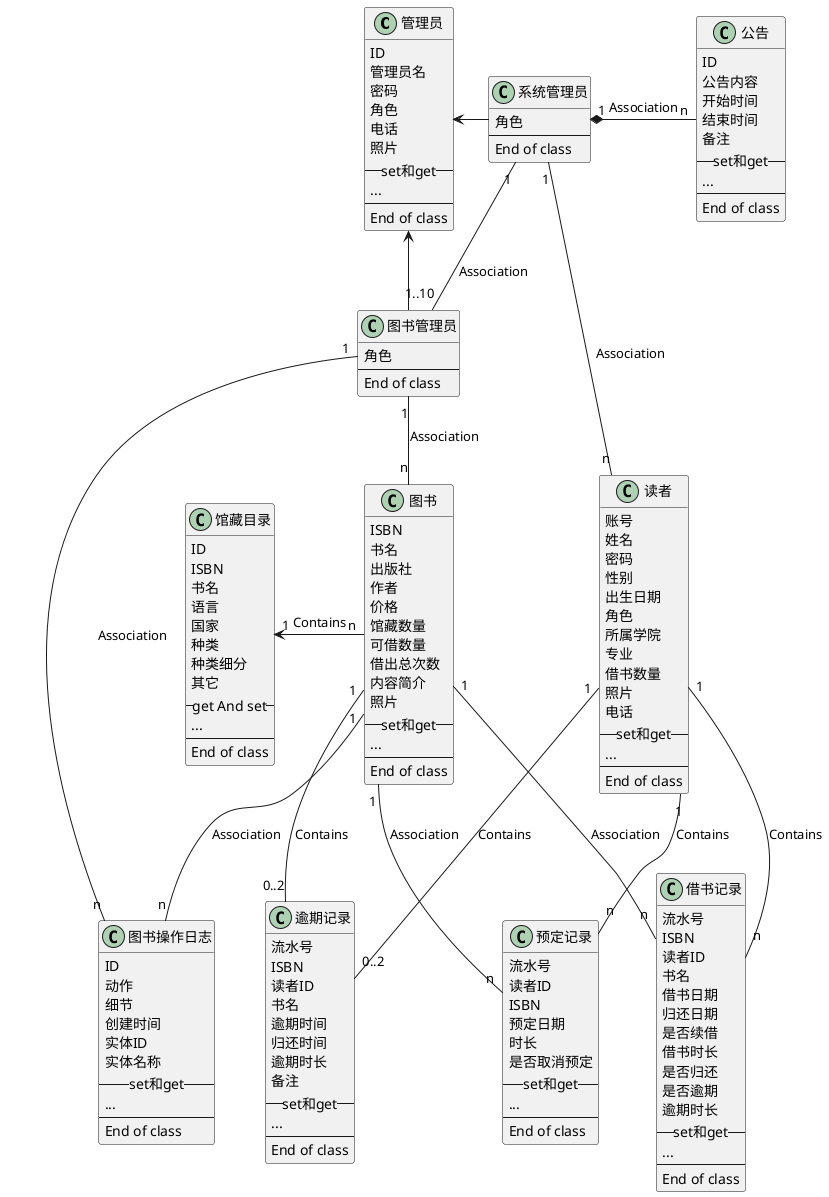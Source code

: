 @startuml

class 管理员 {
    ID
    管理员名
    密码
    角色
    电话
    照片
    --set和get--
    ...
    --
    End of class
}

class 图书管理员 {
    角色
    --
    End of class
}
class 系统管理员{
    角色
    --
    End of class
}

class 读者 {
    账号
    姓名
    密码
    性别
    出生日期
    角色
    所属学院
    专业
    借书数量
    照片
    电话
    --set和get--
    ...
    --
    End of class
}

class 馆藏目录{
    ID
    ISBN
    书名
    语言
    国家
    种类
    种类细分
    其它
    --get And set--
    ...
    --
    End of class
}
class 图书{
    ISBN
    书名
    出版社
    作者
    价格
    馆藏数量
    可借数量
    借出总次数
    内容简介
    照片
    --set和get--
    ...
    --
    End of class
}

class 借书记录{
    流水号
    ISBN
    读者ID
    书名
    借书日期
    归还日期
    是否续借
    借书时长
    是否归还
    是否逾期
    逾期时长
    --set和get--
    ...
    --
    End of class
}

class 预定记录{
    流水号
    读者ID
    ISBN
    预定日期
    时长
    是否取消预定
    --set和get--
    ...
    --
    End of class
}

class 逾期记录{
    流水号
    ISBN
    读者ID
    书名
    逾期时间
    归还时间
    逾期时长
    备注
    --set和get--
    ...
    --
    End of class
}

class 图书操作日志{
    ID
    动作
    细节
    创建时间
    实体ID
    实体名称
    --set和get--
    ...
    --
    End of class
}

class 公告{
    ID
    公告内容
    开始时间
    结束时间
    备注
    --set和get--
    ...
    --
    End of class
}

管理员 <- 系统管理员
管理员 <- 图书管理员

系统管理员 "1"-- "1..10"图书管理员 :Association
系统管理员 "1"- "n"读者 :Association
系统管理员 "1"*- "n"公告 :Association

图书管理员 "1"-- "n"图书 :Association
图书管理员 "1"-- "n"图书操作日志 :Association

馆藏目录 "1"<- "n"图书 :Contains

图书 "1"--  "n"预定记录 :Association
图书 "1"-- "n"借书记录 :Association
图书 "1"-- "n" "图书操作日志" :Association
图书 "1"-- "0..2"逾期记录 :Contains

读者 "1"--"n"预定记录 :Contains
读者 "1"-- "n"借书记录 :Contains
读者 "1"-- "0..2"逾期记录 :Contains

@endum